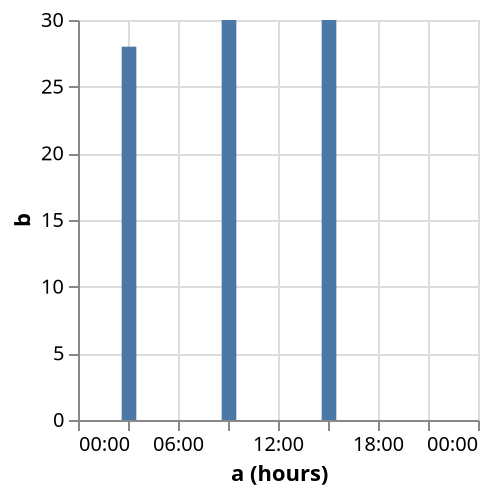{
  "$schema": "https://vega.github.io/schema/vega/v5.json",
  "description": "Customizing time scale domain.",
  "background": "white",
  "padding": 5,
  "width": 200,
  "height": 200,
  "style": "cell",
  "data": [
    {
      "name": "source_0",
      "values": [
        {"a": "December 17, 1995 03:00:00", "b": 28},
        {"a": "December 17, 1995 09:00:00", "b": 30},
        {"a": "December 17, 1995 15:00:00", "b": 30}
      ]
    },
    {
      "name": "data_0",
      "source": "source_0",
      "transform": [
        {"type": "formula", "expr": "toDate(datum[\"a\"])", "as": "a"},
        {
          "field": "a",
          "type": "timeunit",
          "units": ["hours"],
          "as": ["hours_a", "hours_a_end"]
        },
        {
          "type": "formula",
          "expr": "0.5 * timeOffset('hours', datum['hours_a'], -1) + 0.5 * datum['hours_a']",
          "as": "hours_a_offsetted_rect_start"
        },
        {
          "type": "formula",
          "expr": "0.5 * datum['hours_a'] + 0.5 * datum['hours_a_end']",
          "as": "hours_a_offsetted_rect_end"
        },
        {
          "type": "stack",
          "groupby": ["hours_a"],
          "field": "b",
          "sort": {"field": [], "order": []},
          "as": ["b_start", "b_end"],
          "offset": "zero"
        },
        {
          "type": "filter",
          "expr": "(isDate(datum[\"hours_a\"]) || (isValid(datum[\"hours_a\"]) && isFinite(+datum[\"hours_a\"]))) && isValid(datum[\"b\"]) && isFinite(+datum[\"b\"])"
        }
      ]
    }
  ],
  "marks": [
    {
      "name": "marks",
      "type": "rect",
      "style": ["bar"],
      "from": {"data": "data_0"},
      "encode": {
        "update": {
          "fill": {"value": "#4c78a8"},
          "ariaRoleDescription": {"value": "bar"},
          "description": {
            "signal": "\"a (hours): \" + (timeFormat(datum[\"hours_a\"], timeUnitSpecifier([\"hours\"], {\"year-month\":\"%b %Y \",\"year-month-date\":\"%b %d, %Y \"}))) + \"; b: \" + (format(datum[\"b\"], \"\"))"
          },
          "x2": {
            "scale": "x",
            "field": "hours_a_offsetted_rect_start",
            "offset": {
              "signal": "0.5 + (abs(scale(\"x\", datum[\"hours_a_end\"]) - scale(\"x\", datum[\"hours_a\"])) < 0.25 ? -0.5 * (0.25 - (abs(scale(\"x\", datum[\"hours_a_end\"]) - scale(\"x\", datum[\"hours_a\"])))) : 0.5)"
            }
          },
          "x": {
            "scale": "x",
            "field": "hours_a_offsetted_rect_end",
            "offset": {
              "signal": "0.5 + (abs(scale(\"x\", datum[\"hours_a_end\"]) - scale(\"x\", datum[\"hours_a\"])) < 0.25 ? 0.5 * (0.25 - (abs(scale(\"x\", datum[\"hours_a_end\"]) - scale(\"x\", datum[\"hours_a\"])))) : -0.5)"
            }
          },
          "y": {"scale": "y", "field": "b_end"},
          "y2": {"scale": "y", "field": "b_start"}
        }
      }
    }
  ],
  "scales": [
    {
      "name": "x",
      "type": "time",
      "domain": {
        "fields": [
          {"signal": "{data: datetime(2012, 0, 1, 0, 0, 0, 0)}"},
          {"signal": "{data: datetime(2012, 0, 1, 24, 0, 0, 0)}"}
        ]
      },
      "range": [0, {"signal": "width"}]
    },
    {
      "name": "y",
      "type": "linear",
      "domain": {"data": "data_0", "fields": ["b_start", "b_end"]},
      "range": [{"signal": "height"}, 0],
      "nice": true,
      "zero": true
    }
  ],
  "axes": [
    {
      "scale": "x",
      "orient": "bottom",
      "gridScale": "y",
      "grid": true,
      "tickMinStep": {
        "signal": "datetime(2001, 0, 1, 1, 0, 0, 0) - datetime(2001, 0, 1, 0, 0, 0, 0)"
      },
      "domain": false,
      "labels": false,
      "aria": false,
      "maxExtent": 0,
      "minExtent": 0,
      "ticks": false,
      "zindex": 0
    },
    {
      "scale": "y",
      "orient": "left",
      "gridScale": "x",
      "grid": true,
      "tickCount": {"signal": "ceil(height/40)"},
      "domain": false,
      "labels": false,
      "aria": false,
      "maxExtent": 0,
      "minExtent": 0,
      "ticks": false,
      "zindex": 0
    },
    {
      "scale": "x",
      "orient": "bottom",
      "grid": false,
      "title": "a (hours)",
      "format": {
        "signal": "timeUnitSpecifier([\"hours\"], {\"year-month\":\"%b %Y \",\"year-month-date\":\"%b %d, %Y \"})"
      },
      "labelFlush": true,
      "labelOverlap": true,
      "tickMinStep": {
        "signal": "datetime(2001, 0, 1, 1, 0, 0, 0) - datetime(2001, 0, 1, 0, 0, 0, 0)"
      },
      "zindex": 0
    },
    {
      "scale": "y",
      "orient": "left",
      "grid": false,
      "title": "b",
      "labelOverlap": true,
      "tickCount": {"signal": "ceil(height/40)"},
      "zindex": 0
    }
  ]
}
